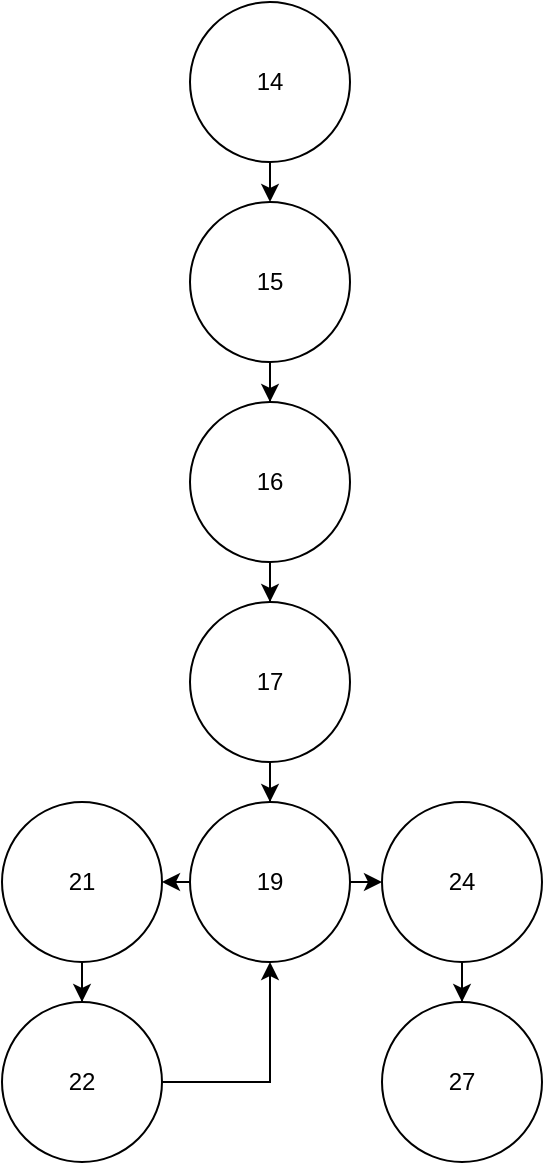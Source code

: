 <mxfile version="20.5.3" type="device"><diagram id="UqgWgQorr7fpAVYEYD6a" name="Страница 1"><mxGraphModel dx="1374" dy="789" grid="1" gridSize="10" guides="1" tooltips="1" connect="1" arrows="1" fold="1" page="1" pageScale="1" pageWidth="827" pageHeight="1169" math="0" shadow="0"><root><mxCell id="0"/><mxCell id="1" parent="0"/><mxCell id="rROhqWXQGJftEM1ICkmL-1" value="14" style="ellipse;whiteSpace=wrap;html=1;aspect=fixed;" vertex="1" parent="1"><mxGeometry x="374" y="70" width="80" height="80" as="geometry"/></mxCell><mxCell id="rROhqWXQGJftEM1ICkmL-12" value="" style="edgeStyle=orthogonalEdgeStyle;rounded=0;orthogonalLoop=1;jettySize=auto;html=1;" edge="1" parent="1" source="rROhqWXQGJftEM1ICkmL-2" target="rROhqWXQGJftEM1ICkmL-3"><mxGeometry relative="1" as="geometry"/></mxCell><mxCell id="rROhqWXQGJftEM1ICkmL-2" value="15" style="ellipse;whiteSpace=wrap;html=1;aspect=fixed;" vertex="1" parent="1"><mxGeometry x="374" y="170" width="80" height="80" as="geometry"/></mxCell><mxCell id="rROhqWXQGJftEM1ICkmL-13" value="" style="edgeStyle=orthogonalEdgeStyle;rounded=0;orthogonalLoop=1;jettySize=auto;html=1;" edge="1" parent="1" source="rROhqWXQGJftEM1ICkmL-3" target="rROhqWXQGJftEM1ICkmL-4"><mxGeometry relative="1" as="geometry"/></mxCell><mxCell id="rROhqWXQGJftEM1ICkmL-3" value="16" style="ellipse;whiteSpace=wrap;html=1;aspect=fixed;" vertex="1" parent="1"><mxGeometry x="374" y="270" width="80" height="80" as="geometry"/></mxCell><mxCell id="rROhqWXQGJftEM1ICkmL-14" value="" style="edgeStyle=orthogonalEdgeStyle;rounded=0;orthogonalLoop=1;jettySize=auto;html=1;" edge="1" parent="1" source="rROhqWXQGJftEM1ICkmL-4" target="rROhqWXQGJftEM1ICkmL-5"><mxGeometry relative="1" as="geometry"/></mxCell><mxCell id="rROhqWXQGJftEM1ICkmL-4" value="17" style="ellipse;whiteSpace=wrap;html=1;aspect=fixed;" vertex="1" parent="1"><mxGeometry x="374" y="370" width="80" height="80" as="geometry"/></mxCell><mxCell id="rROhqWXQGJftEM1ICkmL-15" style="edgeStyle=orthogonalEdgeStyle;rounded=0;orthogonalLoop=1;jettySize=auto;html=1;exitX=0;exitY=0.5;exitDx=0;exitDy=0;entryX=1;entryY=0.5;entryDx=0;entryDy=0;" edge="1" parent="1" source="rROhqWXQGJftEM1ICkmL-5" target="rROhqWXQGJftEM1ICkmL-6"><mxGeometry relative="1" as="geometry"/></mxCell><mxCell id="rROhqWXQGJftEM1ICkmL-16" style="edgeStyle=orthogonalEdgeStyle;rounded=0;orthogonalLoop=1;jettySize=auto;html=1;exitX=1;exitY=0.5;exitDx=0;exitDy=0;entryX=0;entryY=0.5;entryDx=0;entryDy=0;" edge="1" parent="1" source="rROhqWXQGJftEM1ICkmL-5" target="rROhqWXQGJftEM1ICkmL-7"><mxGeometry relative="1" as="geometry"/></mxCell><mxCell id="rROhqWXQGJftEM1ICkmL-5" value="19" style="ellipse;whiteSpace=wrap;html=1;aspect=fixed;" vertex="1" parent="1"><mxGeometry x="374" y="470" width="80" height="80" as="geometry"/></mxCell><mxCell id="rROhqWXQGJftEM1ICkmL-18" value="" style="edgeStyle=orthogonalEdgeStyle;rounded=0;orthogonalLoop=1;jettySize=auto;html=1;" edge="1" parent="1" source="rROhqWXQGJftEM1ICkmL-6" target="rROhqWXQGJftEM1ICkmL-8"><mxGeometry relative="1" as="geometry"/></mxCell><mxCell id="rROhqWXQGJftEM1ICkmL-6" value="21" style="ellipse;whiteSpace=wrap;html=1;aspect=fixed;" vertex="1" parent="1"><mxGeometry x="280" y="470" width="80" height="80" as="geometry"/></mxCell><mxCell id="rROhqWXQGJftEM1ICkmL-17" value="" style="edgeStyle=orthogonalEdgeStyle;rounded=0;orthogonalLoop=1;jettySize=auto;html=1;" edge="1" parent="1" source="rROhqWXQGJftEM1ICkmL-7" target="rROhqWXQGJftEM1ICkmL-10"><mxGeometry relative="1" as="geometry"/></mxCell><mxCell id="rROhqWXQGJftEM1ICkmL-7" value="24" style="ellipse;whiteSpace=wrap;html=1;aspect=fixed;" vertex="1" parent="1"><mxGeometry x="470" y="470" width="80" height="80" as="geometry"/></mxCell><mxCell id="rROhqWXQGJftEM1ICkmL-20" style="edgeStyle=orthogonalEdgeStyle;rounded=0;orthogonalLoop=1;jettySize=auto;html=1;exitX=1;exitY=0.5;exitDx=0;exitDy=0;entryX=0.5;entryY=1;entryDx=0;entryDy=0;" edge="1" parent="1" source="rROhqWXQGJftEM1ICkmL-8" target="rROhqWXQGJftEM1ICkmL-5"><mxGeometry relative="1" as="geometry"><mxPoint x="380" y="610" as="targetPoint"/></mxGeometry></mxCell><mxCell id="rROhqWXQGJftEM1ICkmL-8" value="22" style="ellipse;whiteSpace=wrap;html=1;aspect=fixed;" vertex="1" parent="1"><mxGeometry x="280" y="570" width="80" height="80" as="geometry"/></mxCell><mxCell id="rROhqWXQGJftEM1ICkmL-10" value="27" style="ellipse;whiteSpace=wrap;html=1;aspect=fixed;" vertex="1" parent="1"><mxGeometry x="470" y="570" width="80" height="80" as="geometry"/></mxCell><mxCell id="rROhqWXQGJftEM1ICkmL-11" value="" style="endArrow=classic;html=1;rounded=0;exitX=0.5;exitY=1;exitDx=0;exitDy=0;entryX=0.5;entryY=0;entryDx=0;entryDy=0;" edge="1" parent="1" source="rROhqWXQGJftEM1ICkmL-1" target="rROhqWXQGJftEM1ICkmL-2"><mxGeometry width="50" height="50" relative="1" as="geometry"><mxPoint x="390" y="460" as="sourcePoint"/><mxPoint x="440" y="410" as="targetPoint"/></mxGeometry></mxCell></root></mxGraphModel></diagram></mxfile>